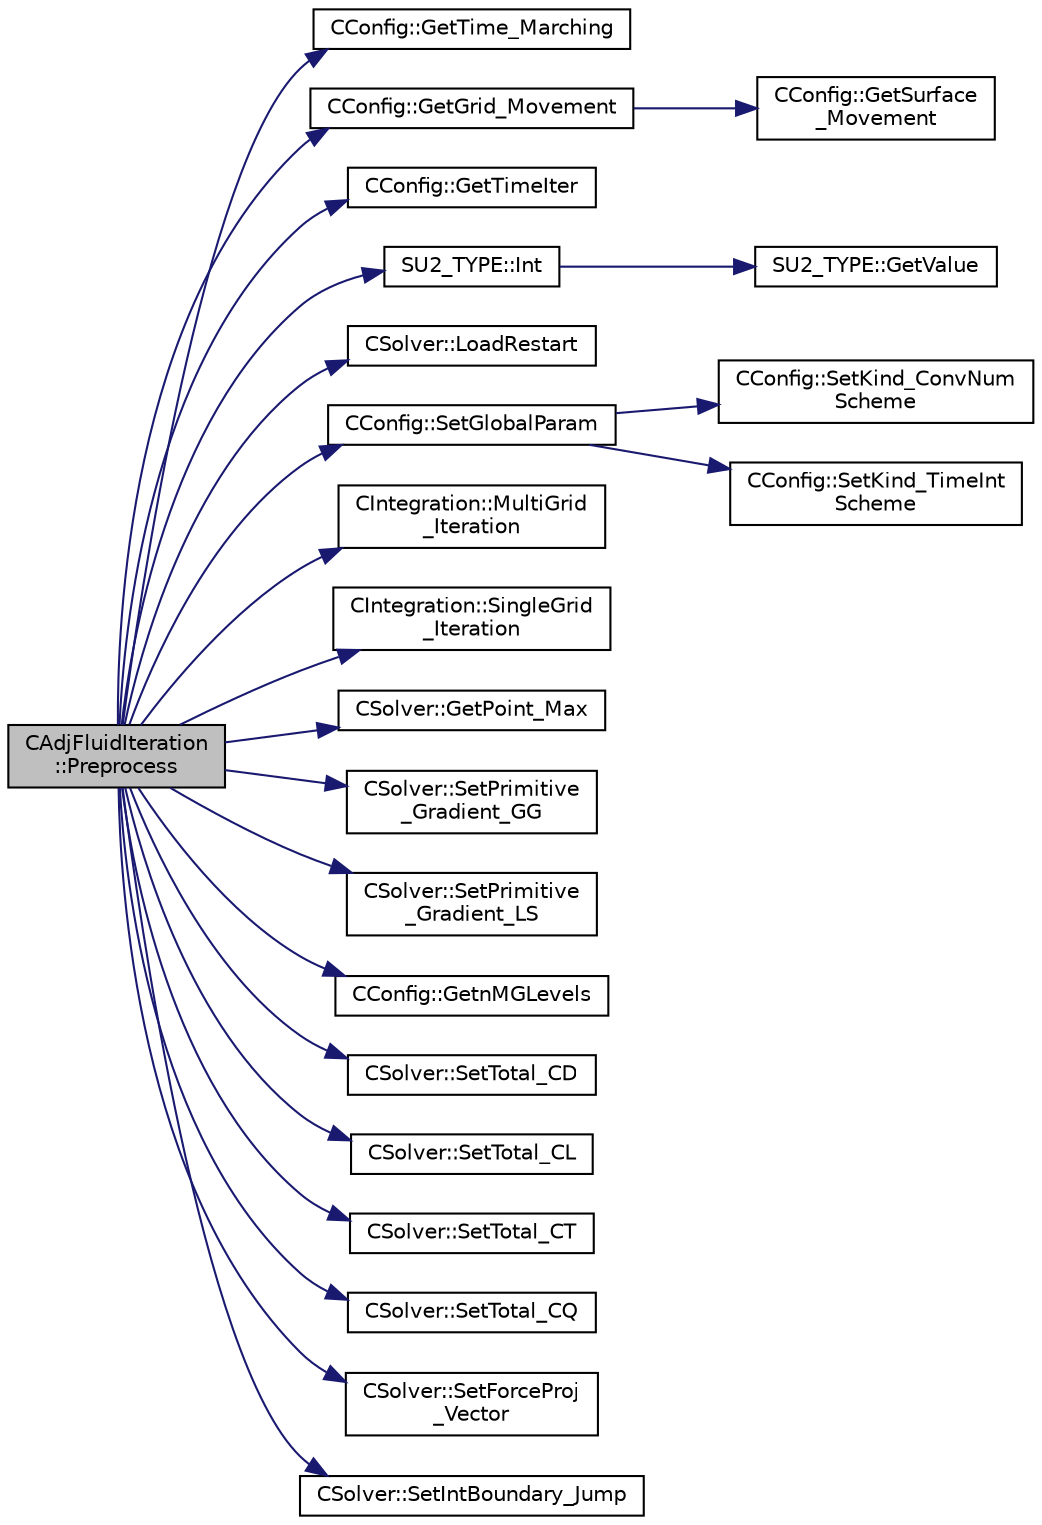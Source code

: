 digraph "CAdjFluidIteration::Preprocess"
{
  edge [fontname="Helvetica",fontsize="10",labelfontname="Helvetica",labelfontsize="10"];
  node [fontname="Helvetica",fontsize="10",shape=record];
  rankdir="LR";
  Node11 [label="CAdjFluidIteration\l::Preprocess",height=0.2,width=0.4,color="black", fillcolor="grey75", style="filled", fontcolor="black"];
  Node11 -> Node12 [color="midnightblue",fontsize="10",style="solid",fontname="Helvetica"];
  Node12 [label="CConfig::GetTime_Marching",height=0.2,width=0.4,color="black", fillcolor="white", style="filled",URL="$class_c_config.html#a864d499ce740184803607801c47abda7",tooltip="Provides information about the time integration, and change the write in the output files information..."];
  Node11 -> Node13 [color="midnightblue",fontsize="10",style="solid",fontname="Helvetica"];
  Node13 [label="CConfig::GetGrid_Movement",height=0.2,width=0.4,color="black", fillcolor="white", style="filled",URL="$class_c_config.html#a65f49bf3888539804cc0ceac28a32923",tooltip="Get information about the grid movement. "];
  Node13 -> Node14 [color="midnightblue",fontsize="10",style="solid",fontname="Helvetica"];
  Node14 [label="CConfig::GetSurface\l_Movement",height=0.2,width=0.4,color="black", fillcolor="white", style="filled",URL="$class_c_config.html#a67dbc09d0ad95072023d7f356333d6c8",tooltip="Get information about deforming markers. "];
  Node11 -> Node15 [color="midnightblue",fontsize="10",style="solid",fontname="Helvetica"];
  Node15 [label="CConfig::GetTimeIter",height=0.2,width=0.4,color="black", fillcolor="white", style="filled",URL="$class_c_config.html#aa659f28a1d71b0924944a9fb248e3d6e",tooltip="Get the current time iteration number. "];
  Node11 -> Node16 [color="midnightblue",fontsize="10",style="solid",fontname="Helvetica"];
  Node16 [label="SU2_TYPE::Int",height=0.2,width=0.4,color="black", fillcolor="white", style="filled",URL="$namespace_s_u2___t_y_p_e.html#a6b48817766d8a6486caa2807a52f6bae",tooltip="Casts the primitive value to int (uses GetValue, already implemented for each type). "];
  Node16 -> Node17 [color="midnightblue",fontsize="10",style="solid",fontname="Helvetica"];
  Node17 [label="SU2_TYPE::GetValue",height=0.2,width=0.4,color="black", fillcolor="white", style="filled",URL="$namespace_s_u2___t_y_p_e.html#a0ed43473f5a450ce028d088427bf10cb",tooltip="Get the (primitive) value of the datatype (needs to be implemented for each new type). "];
  Node11 -> Node18 [color="midnightblue",fontsize="10",style="solid",fontname="Helvetica"];
  Node18 [label="CSolver::LoadRestart",height=0.2,width=0.4,color="black", fillcolor="white", style="filled",URL="$class_c_solver.html#a61c87a4ff51926361e18797c49204e72",tooltip="A virtual member. "];
  Node11 -> Node19 [color="midnightblue",fontsize="10",style="solid",fontname="Helvetica"];
  Node19 [label="CConfig::SetGlobalParam",height=0.2,width=0.4,color="black", fillcolor="white", style="filled",URL="$class_c_config.html#ac29cab2054fa1a6306790bf06df807e2",tooltip="Set the global parameters of each simulation for each runtime system. "];
  Node19 -> Node20 [color="midnightblue",fontsize="10",style="solid",fontname="Helvetica"];
  Node20 [label="CConfig::SetKind_ConvNum\lScheme",height=0.2,width=0.4,color="black", fillcolor="white", style="filled",URL="$class_c_config.html#a00fe3327e64dc4702368b049cd2f3f7a",tooltip="Set the parameters of the convective numerical scheme. "];
  Node19 -> Node21 [color="midnightblue",fontsize="10",style="solid",fontname="Helvetica"];
  Node21 [label="CConfig::SetKind_TimeInt\lScheme",height=0.2,width=0.4,color="black", fillcolor="white", style="filled",URL="$class_c_config.html#aeab5b83d725a0a87973af7bb9fa90e6c",tooltip="Set the kind of time integration scheme. "];
  Node11 -> Node22 [color="midnightblue",fontsize="10",style="solid",fontname="Helvetica"];
  Node22 [label="CIntegration::MultiGrid\l_Iteration",height=0.2,width=0.4,color="black", fillcolor="white", style="filled",URL="$class_c_integration.html#a8ae5d0c9d169ad2d31ed9e538cf2af89",tooltip="A virtual member. "];
  Node11 -> Node23 [color="midnightblue",fontsize="10",style="solid",fontname="Helvetica"];
  Node23 [label="CIntegration::SingleGrid\l_Iteration",height=0.2,width=0.4,color="black", fillcolor="white", style="filled",URL="$class_c_integration.html#a0633b34634608aa4fd2bde1579dffec9",tooltip="A virtual member. "];
  Node11 -> Node24 [color="midnightblue",fontsize="10",style="solid",fontname="Helvetica"];
  Node24 [label="CSolver::GetPoint_Max",height=0.2,width=0.4,color="black", fillcolor="white", style="filled",URL="$class_c_solver.html#a255c9ff88cdc5c3bff7a42d2f4c790a5",tooltip="Get the maximal residual, this is useful for the convergence history. "];
  Node11 -> Node25 [color="midnightblue",fontsize="10",style="solid",fontname="Helvetica"];
  Node25 [label="CSolver::SetPrimitive\l_Gradient_GG",height=0.2,width=0.4,color="black", fillcolor="white", style="filled",URL="$class_c_solver.html#a92bf9fbf343ad0e8e93276eca64ff7c5",tooltip="A virtual member. "];
  Node11 -> Node26 [color="midnightblue",fontsize="10",style="solid",fontname="Helvetica"];
  Node26 [label="CSolver::SetPrimitive\l_Gradient_LS",height=0.2,width=0.4,color="black", fillcolor="white", style="filled",URL="$class_c_solver.html#a373b6d05300d4b113974a4a2802742ea",tooltip="A virtual member. "];
  Node11 -> Node27 [color="midnightblue",fontsize="10",style="solid",fontname="Helvetica"];
  Node27 [label="CConfig::GetnMGLevels",height=0.2,width=0.4,color="black", fillcolor="white", style="filled",URL="$class_c_config.html#aea7f78497a5cd863bd065391232329fd",tooltip="Get the number of multigrid levels. "];
  Node11 -> Node28 [color="midnightblue",fontsize="10",style="solid",fontname="Helvetica"];
  Node28 [label="CSolver::SetTotal_CD",height=0.2,width=0.4,color="black", fillcolor="white", style="filled",URL="$class_c_solver.html#ae3063dcd94ded2e6901097012c406d58",tooltip="A virtual member. "];
  Node11 -> Node29 [color="midnightblue",fontsize="10",style="solid",fontname="Helvetica"];
  Node29 [label="CSolver::SetTotal_CL",height=0.2,width=0.4,color="black", fillcolor="white", style="filled",URL="$class_c_solver.html#a72ecb34d3fb8ed9f2a964e32c244c6ce",tooltip="A virtual member. "];
  Node11 -> Node30 [color="midnightblue",fontsize="10",style="solid",fontname="Helvetica"];
  Node30 [label="CSolver::SetTotal_CT",height=0.2,width=0.4,color="black", fillcolor="white", style="filled",URL="$class_c_solver.html#a7e21f13f00990f01b15217877dbb9b68",tooltip="A virtual member. "];
  Node11 -> Node31 [color="midnightblue",fontsize="10",style="solid",fontname="Helvetica"];
  Node31 [label="CSolver::SetTotal_CQ",height=0.2,width=0.4,color="black", fillcolor="white", style="filled",URL="$class_c_solver.html#a68424c37a9f3b149277645f81e070530",tooltip="A virtual member. "];
  Node11 -> Node32 [color="midnightblue",fontsize="10",style="solid",fontname="Helvetica"];
  Node32 [label="CSolver::SetForceProj\l_Vector",height=0.2,width=0.4,color="black", fillcolor="white", style="filled",URL="$class_c_solver.html#af5111d069481bd8e670d774a031a733e",tooltip="A virtual member. "];
  Node11 -> Node33 [color="midnightblue",fontsize="10",style="solid",fontname="Helvetica"];
  Node33 [label="CSolver::SetIntBoundary_Jump",height=0.2,width=0.4,color="black", fillcolor="white", style="filled",URL="$class_c_solver.html#af305f272e998027922935a7101135f54",tooltip="A virtual member. "];
}
